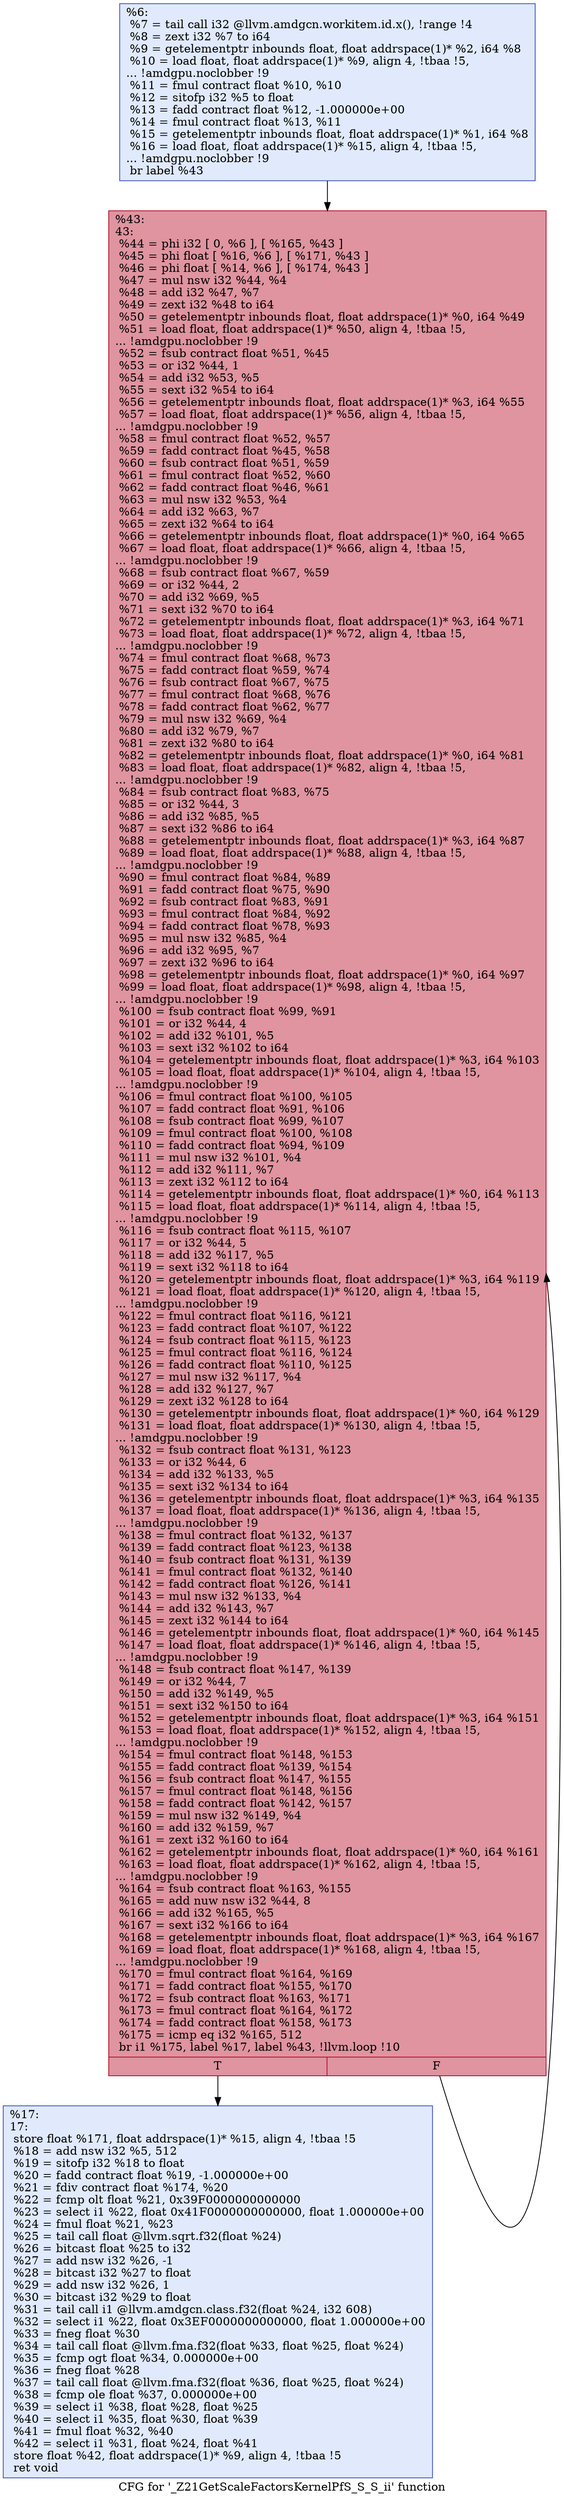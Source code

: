 digraph "CFG for '_Z21GetScaleFactorsKernelPfS_S_S_ii' function" {
	label="CFG for '_Z21GetScaleFactorsKernelPfS_S_S_ii' function";

	Node0x4c94c40 [shape=record,color="#3d50c3ff", style=filled, fillcolor="#b9d0f970",label="{%6:\l  %7 = tail call i32 @llvm.amdgcn.workitem.id.x(), !range !4\l  %8 = zext i32 %7 to i64\l  %9 = getelementptr inbounds float, float addrspace(1)* %2, i64 %8\l  %10 = load float, float addrspace(1)* %9, align 4, !tbaa !5,\l... !amdgpu.noclobber !9\l  %11 = fmul contract float %10, %10\l  %12 = sitofp i32 %5 to float\l  %13 = fadd contract float %12, -1.000000e+00\l  %14 = fmul contract float %13, %11\l  %15 = getelementptr inbounds float, float addrspace(1)* %1, i64 %8\l  %16 = load float, float addrspace(1)* %15, align 4, !tbaa !5,\l... !amdgpu.noclobber !9\l  br label %43\l}"];
	Node0x4c94c40 -> Node0x4c95a50;
	Node0x4c97a10 [shape=record,color="#3d50c3ff", style=filled, fillcolor="#b9d0f970",label="{%17:\l17:                                               \l  store float %171, float addrspace(1)* %15, align 4, !tbaa !5\l  %18 = add nsw i32 %5, 512\l  %19 = sitofp i32 %18 to float\l  %20 = fadd contract float %19, -1.000000e+00\l  %21 = fdiv contract float %174, %20\l  %22 = fcmp olt float %21, 0x39F0000000000000\l  %23 = select i1 %22, float 0x41F0000000000000, float 1.000000e+00\l  %24 = fmul float %21, %23\l  %25 = tail call float @llvm.sqrt.f32(float %24)\l  %26 = bitcast float %25 to i32\l  %27 = add nsw i32 %26, -1\l  %28 = bitcast i32 %27 to float\l  %29 = add nsw i32 %26, 1\l  %30 = bitcast i32 %29 to float\l  %31 = tail call i1 @llvm.amdgcn.class.f32(float %24, i32 608)\l  %32 = select i1 %22, float 0x3EF0000000000000, float 1.000000e+00\l  %33 = fneg float %30\l  %34 = tail call float @llvm.fma.f32(float %33, float %25, float %24)\l  %35 = fcmp ogt float %34, 0.000000e+00\l  %36 = fneg float %28\l  %37 = tail call float @llvm.fma.f32(float %36, float %25, float %24)\l  %38 = fcmp ole float %37, 0.000000e+00\l  %39 = select i1 %38, float %28, float %25\l  %40 = select i1 %35, float %30, float %39\l  %41 = fmul float %32, %40\l  %42 = select i1 %31, float %24, float %41\l  store float %42, float addrspace(1)* %9, align 4, !tbaa !5\l  ret void\l}"];
	Node0x4c95a50 [shape=record,color="#b70d28ff", style=filled, fillcolor="#b70d2870",label="{%43:\l43:                                               \l  %44 = phi i32 [ 0, %6 ], [ %165, %43 ]\l  %45 = phi float [ %16, %6 ], [ %171, %43 ]\l  %46 = phi float [ %14, %6 ], [ %174, %43 ]\l  %47 = mul nsw i32 %44, %4\l  %48 = add i32 %47, %7\l  %49 = zext i32 %48 to i64\l  %50 = getelementptr inbounds float, float addrspace(1)* %0, i64 %49\l  %51 = load float, float addrspace(1)* %50, align 4, !tbaa !5,\l... !amdgpu.noclobber !9\l  %52 = fsub contract float %51, %45\l  %53 = or i32 %44, 1\l  %54 = add i32 %53, %5\l  %55 = sext i32 %54 to i64\l  %56 = getelementptr inbounds float, float addrspace(1)* %3, i64 %55\l  %57 = load float, float addrspace(1)* %56, align 4, !tbaa !5,\l... !amdgpu.noclobber !9\l  %58 = fmul contract float %52, %57\l  %59 = fadd contract float %45, %58\l  %60 = fsub contract float %51, %59\l  %61 = fmul contract float %52, %60\l  %62 = fadd contract float %46, %61\l  %63 = mul nsw i32 %53, %4\l  %64 = add i32 %63, %7\l  %65 = zext i32 %64 to i64\l  %66 = getelementptr inbounds float, float addrspace(1)* %0, i64 %65\l  %67 = load float, float addrspace(1)* %66, align 4, !tbaa !5,\l... !amdgpu.noclobber !9\l  %68 = fsub contract float %67, %59\l  %69 = or i32 %44, 2\l  %70 = add i32 %69, %5\l  %71 = sext i32 %70 to i64\l  %72 = getelementptr inbounds float, float addrspace(1)* %3, i64 %71\l  %73 = load float, float addrspace(1)* %72, align 4, !tbaa !5,\l... !amdgpu.noclobber !9\l  %74 = fmul contract float %68, %73\l  %75 = fadd contract float %59, %74\l  %76 = fsub contract float %67, %75\l  %77 = fmul contract float %68, %76\l  %78 = fadd contract float %62, %77\l  %79 = mul nsw i32 %69, %4\l  %80 = add i32 %79, %7\l  %81 = zext i32 %80 to i64\l  %82 = getelementptr inbounds float, float addrspace(1)* %0, i64 %81\l  %83 = load float, float addrspace(1)* %82, align 4, !tbaa !5,\l... !amdgpu.noclobber !9\l  %84 = fsub contract float %83, %75\l  %85 = or i32 %44, 3\l  %86 = add i32 %85, %5\l  %87 = sext i32 %86 to i64\l  %88 = getelementptr inbounds float, float addrspace(1)* %3, i64 %87\l  %89 = load float, float addrspace(1)* %88, align 4, !tbaa !5,\l... !amdgpu.noclobber !9\l  %90 = fmul contract float %84, %89\l  %91 = fadd contract float %75, %90\l  %92 = fsub contract float %83, %91\l  %93 = fmul contract float %84, %92\l  %94 = fadd contract float %78, %93\l  %95 = mul nsw i32 %85, %4\l  %96 = add i32 %95, %7\l  %97 = zext i32 %96 to i64\l  %98 = getelementptr inbounds float, float addrspace(1)* %0, i64 %97\l  %99 = load float, float addrspace(1)* %98, align 4, !tbaa !5,\l... !amdgpu.noclobber !9\l  %100 = fsub contract float %99, %91\l  %101 = or i32 %44, 4\l  %102 = add i32 %101, %5\l  %103 = sext i32 %102 to i64\l  %104 = getelementptr inbounds float, float addrspace(1)* %3, i64 %103\l  %105 = load float, float addrspace(1)* %104, align 4, !tbaa !5,\l... !amdgpu.noclobber !9\l  %106 = fmul contract float %100, %105\l  %107 = fadd contract float %91, %106\l  %108 = fsub contract float %99, %107\l  %109 = fmul contract float %100, %108\l  %110 = fadd contract float %94, %109\l  %111 = mul nsw i32 %101, %4\l  %112 = add i32 %111, %7\l  %113 = zext i32 %112 to i64\l  %114 = getelementptr inbounds float, float addrspace(1)* %0, i64 %113\l  %115 = load float, float addrspace(1)* %114, align 4, !tbaa !5,\l... !amdgpu.noclobber !9\l  %116 = fsub contract float %115, %107\l  %117 = or i32 %44, 5\l  %118 = add i32 %117, %5\l  %119 = sext i32 %118 to i64\l  %120 = getelementptr inbounds float, float addrspace(1)* %3, i64 %119\l  %121 = load float, float addrspace(1)* %120, align 4, !tbaa !5,\l... !amdgpu.noclobber !9\l  %122 = fmul contract float %116, %121\l  %123 = fadd contract float %107, %122\l  %124 = fsub contract float %115, %123\l  %125 = fmul contract float %116, %124\l  %126 = fadd contract float %110, %125\l  %127 = mul nsw i32 %117, %4\l  %128 = add i32 %127, %7\l  %129 = zext i32 %128 to i64\l  %130 = getelementptr inbounds float, float addrspace(1)* %0, i64 %129\l  %131 = load float, float addrspace(1)* %130, align 4, !tbaa !5,\l... !amdgpu.noclobber !9\l  %132 = fsub contract float %131, %123\l  %133 = or i32 %44, 6\l  %134 = add i32 %133, %5\l  %135 = sext i32 %134 to i64\l  %136 = getelementptr inbounds float, float addrspace(1)* %3, i64 %135\l  %137 = load float, float addrspace(1)* %136, align 4, !tbaa !5,\l... !amdgpu.noclobber !9\l  %138 = fmul contract float %132, %137\l  %139 = fadd contract float %123, %138\l  %140 = fsub contract float %131, %139\l  %141 = fmul contract float %132, %140\l  %142 = fadd contract float %126, %141\l  %143 = mul nsw i32 %133, %4\l  %144 = add i32 %143, %7\l  %145 = zext i32 %144 to i64\l  %146 = getelementptr inbounds float, float addrspace(1)* %0, i64 %145\l  %147 = load float, float addrspace(1)* %146, align 4, !tbaa !5,\l... !amdgpu.noclobber !9\l  %148 = fsub contract float %147, %139\l  %149 = or i32 %44, 7\l  %150 = add i32 %149, %5\l  %151 = sext i32 %150 to i64\l  %152 = getelementptr inbounds float, float addrspace(1)* %3, i64 %151\l  %153 = load float, float addrspace(1)* %152, align 4, !tbaa !5,\l... !amdgpu.noclobber !9\l  %154 = fmul contract float %148, %153\l  %155 = fadd contract float %139, %154\l  %156 = fsub contract float %147, %155\l  %157 = fmul contract float %148, %156\l  %158 = fadd contract float %142, %157\l  %159 = mul nsw i32 %149, %4\l  %160 = add i32 %159, %7\l  %161 = zext i32 %160 to i64\l  %162 = getelementptr inbounds float, float addrspace(1)* %0, i64 %161\l  %163 = load float, float addrspace(1)* %162, align 4, !tbaa !5,\l... !amdgpu.noclobber !9\l  %164 = fsub contract float %163, %155\l  %165 = add nuw nsw i32 %44, 8\l  %166 = add i32 %165, %5\l  %167 = sext i32 %166 to i64\l  %168 = getelementptr inbounds float, float addrspace(1)* %3, i64 %167\l  %169 = load float, float addrspace(1)* %168, align 4, !tbaa !5,\l... !amdgpu.noclobber !9\l  %170 = fmul contract float %164, %169\l  %171 = fadd contract float %155, %170\l  %172 = fsub contract float %163, %171\l  %173 = fmul contract float %164, %172\l  %174 = fadd contract float %158, %173\l  %175 = icmp eq i32 %165, 512\l  br i1 %175, label %17, label %43, !llvm.loop !10\l|{<s0>T|<s1>F}}"];
	Node0x4c95a50:s0 -> Node0x4c97a10;
	Node0x4c95a50:s1 -> Node0x4c95a50;
}
